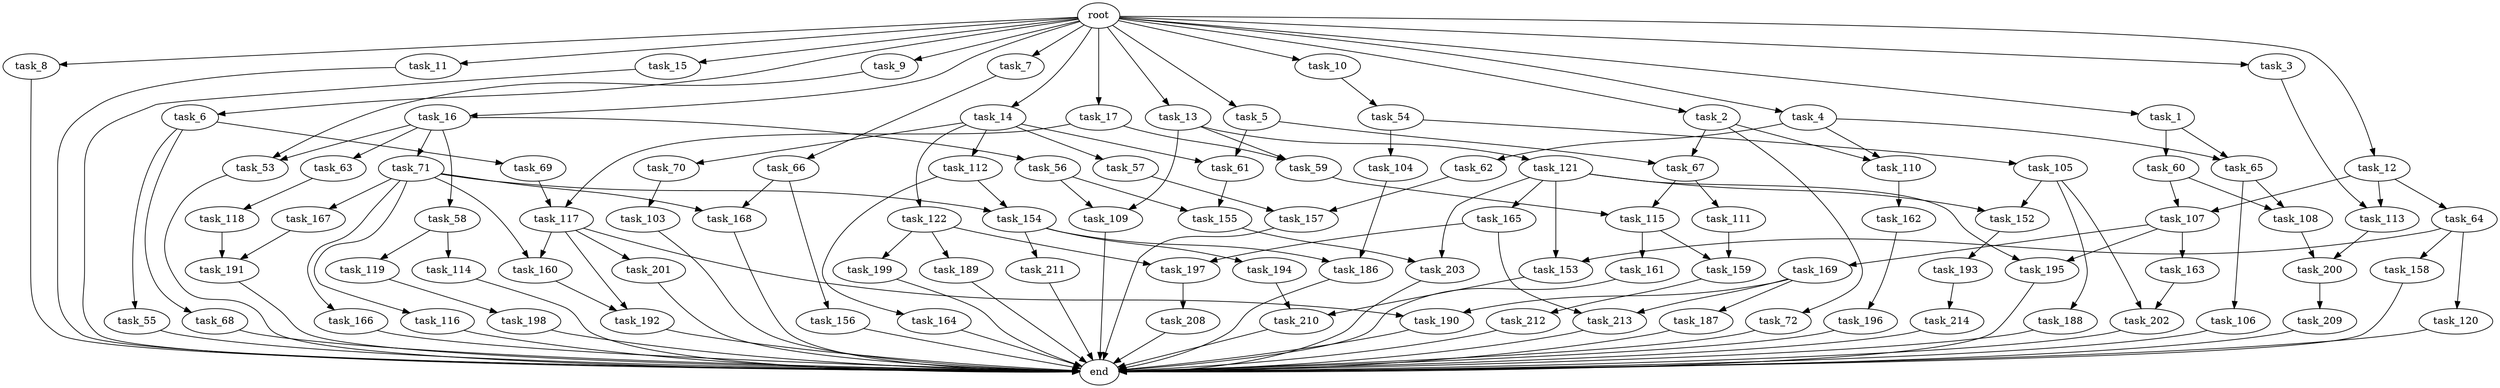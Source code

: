 digraph G {
  root [size="0.000000"];
  task_1 [size="1024.000000"];
  task_2 [size="1024.000000"];
  task_3 [size="1024.000000"];
  task_4 [size="1024.000000"];
  task_5 [size="1024.000000"];
  task_6 [size="1024.000000"];
  task_7 [size="1024.000000"];
  task_8 [size="1024.000000"];
  task_9 [size="1024.000000"];
  task_10 [size="1024.000000"];
  task_11 [size="1024.000000"];
  task_12 [size="1024.000000"];
  task_13 [size="1024.000000"];
  task_14 [size="1024.000000"];
  task_15 [size="1024.000000"];
  task_16 [size="1024.000000"];
  task_17 [size="1024.000000"];
  task_53 [size="764504178688.000000"];
  task_54 [size="77309411328.000000"];
  task_55 [size="77309411328.000000"];
  task_56 [size="549755813888.000000"];
  task_57 [size="309237645312.000000"];
  task_58 [size="549755813888.000000"];
  task_59 [size="833223655424.000000"];
  task_60 [size="309237645312.000000"];
  task_61 [size="343597383680.000000"];
  task_62 [size="34359738368.000000"];
  task_63 [size="549755813888.000000"];
  task_64 [size="309237645312.000000"];
  task_65 [size="343597383680.000000"];
  task_66 [size="309237645312.000000"];
  task_67 [size="68719476736.000000"];
  task_68 [size="77309411328.000000"];
  task_69 [size="77309411328.000000"];
  task_70 [size="309237645312.000000"];
  task_71 [size="549755813888.000000"];
  task_72 [size="34359738368.000000"];
  task_103 [size="309237645312.000000"];
  task_104 [size="549755813888.000000"];
  task_105 [size="549755813888.000000"];
  task_106 [size="309237645312.000000"];
  task_107 [size="1168231104512.000000"];
  task_108 [size="1168231104512.000000"];
  task_109 [size="352187318272.000000"];
  task_110 [size="68719476736.000000"];
  task_111 [size="214748364800.000000"];
  task_112 [size="309237645312.000000"];
  task_113 [size="1168231104512.000000"];
  task_114 [size="137438953472.000000"];
  task_115 [size="292057776128.000000"];
  task_116 [size="695784701952.000000"];
  task_117 [size="1391569403904.000000"];
  task_118 [size="858993459200.000000"];
  task_119 [size="137438953472.000000"];
  task_120 [size="34359738368.000000"];
  task_121 [size="137438953472.000000"];
  task_122 [size="309237645312.000000"];
  task_152 [size="584115552256.000000"];
  task_153 [size="68719476736.000000"];
  task_154 [size="773094113280.000000"];
  task_155 [size="352187318272.000000"];
  task_156 [size="858993459200.000000"];
  task_157 [size="841813590016.000000"];
  task_158 [size="34359738368.000000"];
  task_159 [size="1717986918400.000000"];
  task_160 [size="1005022347264.000000"];
  task_161 [size="858993459200.000000"];
  task_162 [size="549755813888.000000"];
  task_163 [size="420906795008.000000"];
  task_164 [size="77309411328.000000"];
  task_165 [size="34359738368.000000"];
  task_166 [size="695784701952.000000"];
  task_167 [size="695784701952.000000"];
  task_168 [size="1554778161152.000000"];
  task_169 [size="420906795008.000000"];
  task_186 [size="523986010112.000000"];
  task_187 [size="214748364800.000000"];
  task_188 [size="549755813888.000000"];
  task_189 [size="34359738368.000000"];
  task_190 [size="523986010112.000000"];
  task_191 [size="764504178688.000000"];
  task_192 [size="858993459200.000000"];
  task_193 [size="34359738368.000000"];
  task_194 [size="309237645312.000000"];
  task_195 [size="455266533376.000000"];
  task_196 [size="34359738368.000000"];
  task_197 [size="730144440320.000000"];
  task_198 [size="214748364800.000000"];
  task_199 [size="34359738368.000000"];
  task_200 [size="893353197568.000000"];
  task_201 [size="309237645312.000000"];
  task_202 [size="687194767360.000000"];
  task_203 [size="584115552256.000000"];
  task_208 [size="77309411328.000000"];
  task_209 [size="549755813888.000000"];
  task_210 [size="996432412672.000000"];
  task_211 [size="309237645312.000000"];
  task_212 [size="214748364800.000000"];
  task_213 [size="910533066752.000000"];
  task_214 [size="34359738368.000000"];
  end [size="0.000000"];

  root -> task_1 [size="1.000000"];
  root -> task_2 [size="1.000000"];
  root -> task_3 [size="1.000000"];
  root -> task_4 [size="1.000000"];
  root -> task_5 [size="1.000000"];
  root -> task_6 [size="1.000000"];
  root -> task_7 [size="1.000000"];
  root -> task_8 [size="1.000000"];
  root -> task_9 [size="1.000000"];
  root -> task_10 [size="1.000000"];
  root -> task_11 [size="1.000000"];
  root -> task_12 [size="1.000000"];
  root -> task_13 [size="1.000000"];
  root -> task_14 [size="1.000000"];
  root -> task_15 [size="1.000000"];
  root -> task_16 [size="1.000000"];
  root -> task_17 [size="1.000000"];
  task_1 -> task_60 [size="301989888.000000"];
  task_1 -> task_65 [size="301989888.000000"];
  task_2 -> task_67 [size="33554432.000000"];
  task_2 -> task_72 [size="33554432.000000"];
  task_2 -> task_110 [size="33554432.000000"];
  task_3 -> task_113 [size="838860800.000000"];
  task_4 -> task_62 [size="33554432.000000"];
  task_4 -> task_65 [size="33554432.000000"];
  task_4 -> task_110 [size="33554432.000000"];
  task_5 -> task_61 [size="33554432.000000"];
  task_5 -> task_67 [size="33554432.000000"];
  task_6 -> task_55 [size="75497472.000000"];
  task_6 -> task_68 [size="75497472.000000"];
  task_6 -> task_69 [size="75497472.000000"];
  task_7 -> task_66 [size="301989888.000000"];
  task_8 -> end [size="1.000000"];
  task_9 -> task_53 [size="209715200.000000"];
  task_10 -> task_54 [size="75497472.000000"];
  task_11 -> end [size="1.000000"];
  task_12 -> task_64 [size="301989888.000000"];
  task_12 -> task_107 [size="301989888.000000"];
  task_12 -> task_113 [size="301989888.000000"];
  task_13 -> task_59 [size="134217728.000000"];
  task_13 -> task_109 [size="134217728.000000"];
  task_13 -> task_121 [size="134217728.000000"];
  task_14 -> task_57 [size="301989888.000000"];
  task_14 -> task_61 [size="301989888.000000"];
  task_14 -> task_70 [size="301989888.000000"];
  task_14 -> task_112 [size="301989888.000000"];
  task_14 -> task_122 [size="301989888.000000"];
  task_15 -> end [size="1.000000"];
  task_16 -> task_53 [size="536870912.000000"];
  task_16 -> task_56 [size="536870912.000000"];
  task_16 -> task_58 [size="536870912.000000"];
  task_16 -> task_63 [size="536870912.000000"];
  task_16 -> task_71 [size="536870912.000000"];
  task_17 -> task_59 [size="679477248.000000"];
  task_17 -> task_117 [size="679477248.000000"];
  task_53 -> end [size="1.000000"];
  task_54 -> task_104 [size="536870912.000000"];
  task_54 -> task_105 [size="536870912.000000"];
  task_55 -> end [size="1.000000"];
  task_56 -> task_109 [size="209715200.000000"];
  task_56 -> task_155 [size="209715200.000000"];
  task_57 -> task_157 [size="411041792.000000"];
  task_58 -> task_114 [size="134217728.000000"];
  task_58 -> task_119 [size="134217728.000000"];
  task_59 -> task_115 [size="75497472.000000"];
  task_60 -> task_107 [size="838860800.000000"];
  task_60 -> task_108 [size="838860800.000000"];
  task_61 -> task_155 [size="134217728.000000"];
  task_62 -> task_157 [size="411041792.000000"];
  task_63 -> task_118 [size="838860800.000000"];
  task_64 -> task_120 [size="33554432.000000"];
  task_64 -> task_153 [size="33554432.000000"];
  task_64 -> task_158 [size="33554432.000000"];
  task_65 -> task_106 [size="301989888.000000"];
  task_65 -> task_108 [size="301989888.000000"];
  task_66 -> task_156 [size="838860800.000000"];
  task_66 -> task_168 [size="838860800.000000"];
  task_67 -> task_111 [size="209715200.000000"];
  task_67 -> task_115 [size="209715200.000000"];
  task_68 -> end [size="1.000000"];
  task_69 -> task_117 [size="679477248.000000"];
  task_70 -> task_103 [size="301989888.000000"];
  task_71 -> task_116 [size="679477248.000000"];
  task_71 -> task_154 [size="679477248.000000"];
  task_71 -> task_160 [size="679477248.000000"];
  task_71 -> task_166 [size="679477248.000000"];
  task_71 -> task_167 [size="679477248.000000"];
  task_71 -> task_168 [size="679477248.000000"];
  task_72 -> end [size="1.000000"];
  task_103 -> end [size="1.000000"];
  task_104 -> task_186 [size="209715200.000000"];
  task_105 -> task_152 [size="536870912.000000"];
  task_105 -> task_188 [size="536870912.000000"];
  task_105 -> task_202 [size="536870912.000000"];
  task_106 -> end [size="1.000000"];
  task_107 -> task_163 [size="411041792.000000"];
  task_107 -> task_169 [size="411041792.000000"];
  task_107 -> task_195 [size="411041792.000000"];
  task_108 -> task_200 [size="838860800.000000"];
  task_109 -> end [size="1.000000"];
  task_110 -> task_162 [size="536870912.000000"];
  task_111 -> task_159 [size="838860800.000000"];
  task_112 -> task_154 [size="75497472.000000"];
  task_112 -> task_164 [size="75497472.000000"];
  task_113 -> task_200 [size="33554432.000000"];
  task_114 -> end [size="1.000000"];
  task_115 -> task_159 [size="838860800.000000"];
  task_115 -> task_161 [size="838860800.000000"];
  task_116 -> end [size="1.000000"];
  task_117 -> task_160 [size="301989888.000000"];
  task_117 -> task_190 [size="301989888.000000"];
  task_117 -> task_192 [size="301989888.000000"];
  task_117 -> task_201 [size="301989888.000000"];
  task_118 -> task_191 [size="536870912.000000"];
  task_119 -> task_198 [size="209715200.000000"];
  task_120 -> end [size="1.000000"];
  task_121 -> task_152 [size="33554432.000000"];
  task_121 -> task_153 [size="33554432.000000"];
  task_121 -> task_165 [size="33554432.000000"];
  task_121 -> task_195 [size="33554432.000000"];
  task_121 -> task_203 [size="33554432.000000"];
  task_122 -> task_189 [size="33554432.000000"];
  task_122 -> task_197 [size="33554432.000000"];
  task_122 -> task_199 [size="33554432.000000"];
  task_152 -> task_193 [size="33554432.000000"];
  task_153 -> task_210 [size="134217728.000000"];
  task_154 -> task_186 [size="301989888.000000"];
  task_154 -> task_194 [size="301989888.000000"];
  task_154 -> task_211 [size="301989888.000000"];
  task_155 -> task_203 [size="536870912.000000"];
  task_156 -> end [size="1.000000"];
  task_157 -> end [size="1.000000"];
  task_158 -> end [size="1.000000"];
  task_159 -> task_212 [size="209715200.000000"];
  task_160 -> task_192 [size="536870912.000000"];
  task_161 -> end [size="1.000000"];
  task_162 -> task_196 [size="33554432.000000"];
  task_163 -> task_202 [size="134217728.000000"];
  task_164 -> end [size="1.000000"];
  task_165 -> task_197 [size="679477248.000000"];
  task_165 -> task_213 [size="679477248.000000"];
  task_166 -> end [size="1.000000"];
  task_167 -> task_191 [size="209715200.000000"];
  task_168 -> end [size="1.000000"];
  task_169 -> task_187 [size="209715200.000000"];
  task_169 -> task_190 [size="209715200.000000"];
  task_169 -> task_213 [size="209715200.000000"];
  task_186 -> end [size="1.000000"];
  task_187 -> end [size="1.000000"];
  task_188 -> end [size="1.000000"];
  task_189 -> end [size="1.000000"];
  task_190 -> end [size="1.000000"];
  task_191 -> end [size="1.000000"];
  task_192 -> end [size="1.000000"];
  task_193 -> task_214 [size="33554432.000000"];
  task_194 -> task_210 [size="838860800.000000"];
  task_195 -> end [size="1.000000"];
  task_196 -> end [size="1.000000"];
  task_197 -> task_208 [size="75497472.000000"];
  task_198 -> end [size="1.000000"];
  task_199 -> end [size="1.000000"];
  task_200 -> task_209 [size="536870912.000000"];
  task_201 -> end [size="1.000000"];
  task_202 -> end [size="1.000000"];
  task_203 -> end [size="1.000000"];
  task_208 -> end [size="1.000000"];
  task_209 -> end [size="1.000000"];
  task_210 -> end [size="1.000000"];
  task_211 -> end [size="1.000000"];
  task_212 -> end [size="1.000000"];
  task_213 -> end [size="1.000000"];
  task_214 -> end [size="1.000000"];
}
